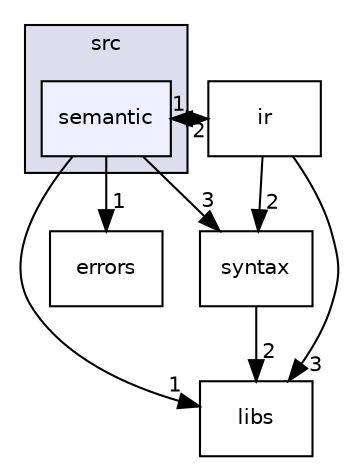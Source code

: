 digraph "src/semantic" {
  compound=true
  node [ fontsize="10", fontname="Helvetica"];
  edge [ labelfontsize="10", labelfontname="Helvetica"];
  subgraph clusterdir_68267d1309a1af8e8297ef4c3efbcdba {
    graph [ bgcolor="#ddddee", pencolor="black", label="src" fontname="Helvetica", fontsize="10", URL="dir_68267d1309a1af8e8297ef4c3efbcdba.html"]
  dir_f8bacd05876e9609c05b390a7201ebf7 [shape=box, label="semantic", style="filled", fillcolor="#eeeeff", pencolor="black", URL="dir_f8bacd05876e9609c05b390a7201ebf7.html"];
  }
  dir_7d11a2a154e09771a566af8afa1549ff [shape=box label="syntax" URL="dir_7d11a2a154e09771a566af8afa1549ff.html"];
  dir_87a455bccb09a92130c26a11a880c98a [shape=box label="libs" URL="dir_87a455bccb09a92130c26a11a880c98a.html"];
  dir_e35f84834a5a87e6c96f50fa87172572 [shape=box label="errors" URL="dir_e35f84834a5a87e6c96f50fa87172572.html"];
  dir_cbf4dfb252b991084670c33e10abc5c2 [shape=box label="ir" URL="dir_cbf4dfb252b991084670c33e10abc5c2.html"];
  dir_7d11a2a154e09771a566af8afa1549ff->dir_87a455bccb09a92130c26a11a880c98a [headlabel="2", labeldistance=1.5 headhref="dir_000006_000004.html"];
  dir_f8bacd05876e9609c05b390a7201ebf7->dir_7d11a2a154e09771a566af8afa1549ff [headlabel="3", labeldistance=1.5 headhref="dir_000005_000006.html"];
  dir_f8bacd05876e9609c05b390a7201ebf7->dir_87a455bccb09a92130c26a11a880c98a [headlabel="1", labeldistance=1.5 headhref="dir_000005_000004.html"];
  dir_f8bacd05876e9609c05b390a7201ebf7->dir_e35f84834a5a87e6c96f50fa87172572 [headlabel="1", labeldistance=1.5 headhref="dir_000005_000002.html"];
  dir_f8bacd05876e9609c05b390a7201ebf7->dir_cbf4dfb252b991084670c33e10abc5c2 [headlabel="1", labeldistance=1.5 headhref="dir_000005_000003.html"];
  dir_cbf4dfb252b991084670c33e10abc5c2->dir_7d11a2a154e09771a566af8afa1549ff [headlabel="2", labeldistance=1.5 headhref="dir_000003_000006.html"];
  dir_cbf4dfb252b991084670c33e10abc5c2->dir_f8bacd05876e9609c05b390a7201ebf7 [headlabel="2", labeldistance=1.5 headhref="dir_000003_000005.html"];
  dir_cbf4dfb252b991084670c33e10abc5c2->dir_87a455bccb09a92130c26a11a880c98a [headlabel="3", labeldistance=1.5 headhref="dir_000003_000004.html"];
}
